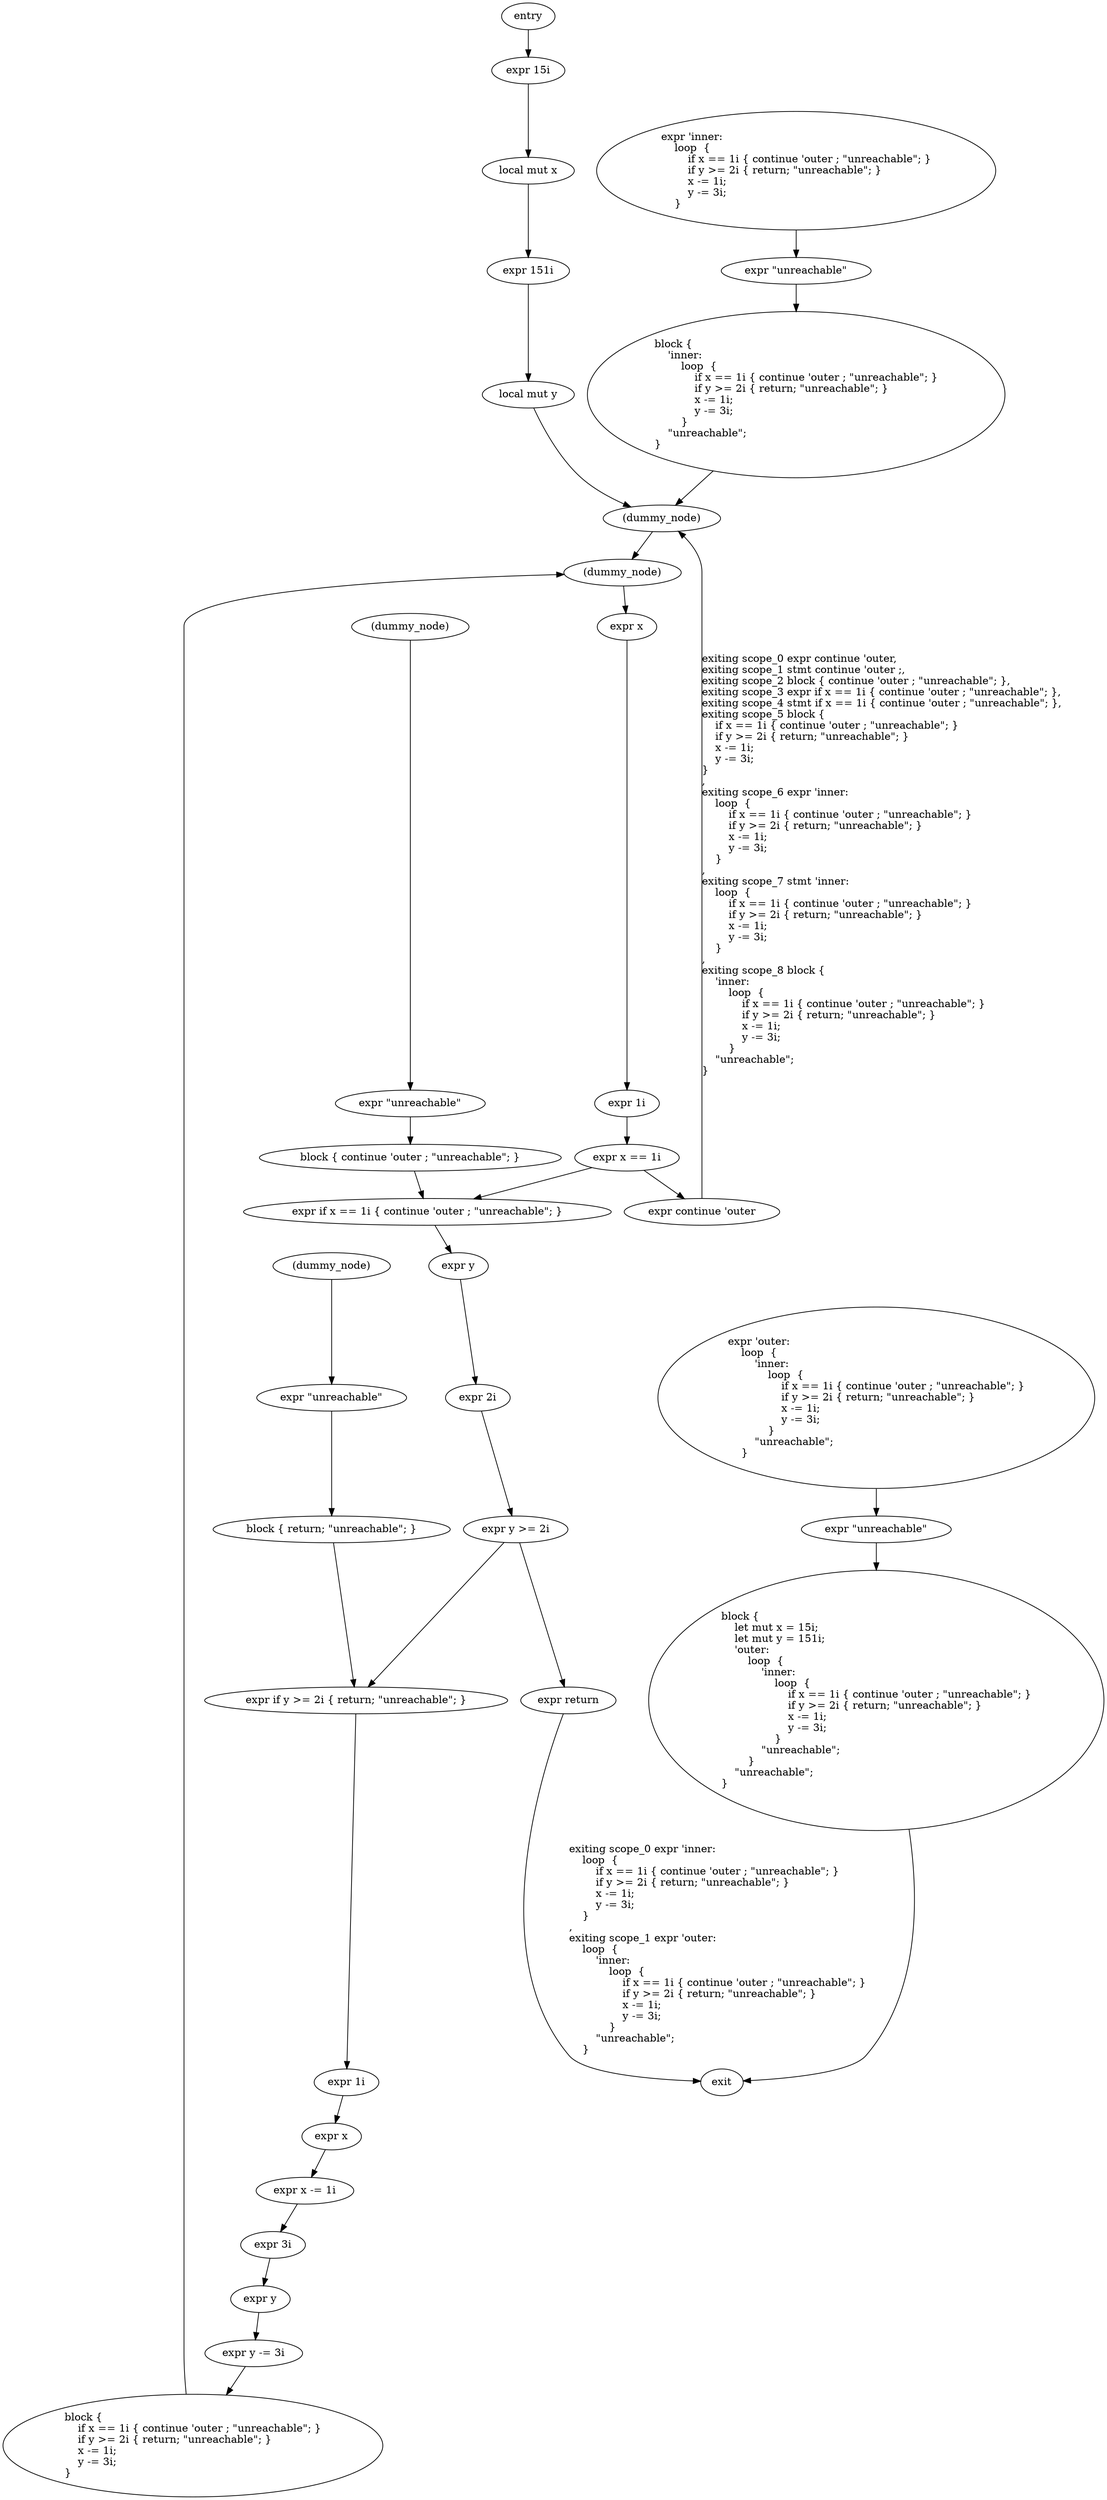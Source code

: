 digraph block {
    N0[label="entry"];
    N1[label="exit"];
    N2[label="expr 15i"];
    N3[label="local mut x"];
    N4[label="expr 151i"];
    N5[label="local mut y"];
    N6[label="(dummy_node)"];
    N7[label="expr \'outer:\l    loop  {\l        \'inner:\l            loop  {\l                if x == 1i { continue \'outer ; \"unreachable\"; }\l                if y >= 2i { return; \"unreachable\"; }\l                x -= 1i;\l                y -= 3i;\l            }\l        \"unreachable\";\l    }\l"];
    N8[label="(dummy_node)"];
    N9[label="expr \'inner:\l    loop  {\l        if x == 1i { continue \'outer ; \"unreachable\"; }\l        if y >= 2i { return; \"unreachable\"; }\l        x -= 1i;\l        y -= 3i;\l    }\l"];
    N10[label="expr x"];
    N11[label="expr 1i"];
    N12[label="expr x == 1i"];
    N13[label="expr continue \'outer"];
    N14[label="(dummy_node)"];
    N15[label="expr \"unreachable\""];
    N16[label="block { continue \'outer ; \"unreachable\"; }"];
    N17[label="expr if x == 1i { continue \'outer ; \"unreachable\"; }"];
    N18[label="expr y"];
    N19[label="expr 2i"];
    N20[label="expr y >= 2i"];
    N21[label="expr return"];
    N22[label="(dummy_node)"];
    N23[label="expr \"unreachable\""];
    N24[label="block { return; \"unreachable\"; }"];
    N25[label="expr if y >= 2i { return; \"unreachable\"; }"];
    N26[label="expr 1i"];
    N27[label="expr x"];
    N28[label="expr x -= 1i"];
    N29[label="expr 3i"];
    N30[label="expr y"];
    N31[label="expr y -= 3i"];
    N32[label="block {\l    if x == 1i { continue \'outer ; \"unreachable\"; }\l    if y >= 2i { return; \"unreachable\"; }\l    x -= 1i;\l    y -= 3i;\l}\l"];
    N33[label="expr \"unreachable\""];
    N34[label="block {\l    \'inner:\l        loop  {\l            if x == 1i { continue \'outer ; \"unreachable\"; }\l            if y >= 2i { return; \"unreachable\"; }\l            x -= 1i;\l            y -= 3i;\l        }\l    \"unreachable\";\l}\l"];
    N35[label="expr \"unreachable\""];
    N36[label="block {\l    let mut x = 15i;\l    let mut y = 151i;\l    \'outer:\l        loop  {\l            \'inner:\l                loop  {\l                    if x == 1i { continue \'outer ; \"unreachable\"; }\l                    if y >= 2i { return; \"unreachable\"; }\l                    x -= 1i;\l                    y -= 3i;\l                }\l            \"unreachable\";\l        }\l    \"unreachable\";\l}\l"];
    N0 -> N2;
    N2 -> N3;
    N3 -> N4;
    N4 -> N5;
    N5 -> N6;
    N6 -> N8;
    N8 -> N10;
    N10 -> N11;
    N11 -> N12;
    N12 -> N13;
    N13 -> N6[label="exiting scope_0 expr continue \'outer,\lexiting scope_1 stmt continue \'outer ;,\lexiting scope_2 block { continue \'outer ; \"unreachable\"; },\lexiting scope_3 expr if x == 1i { continue \'outer ; \"unreachable\"; },\lexiting scope_4 stmt if x == 1i { continue \'outer ; \"unreachable\"; },\lexiting scope_5 block {\l    if x == 1i { continue \'outer ; \"unreachable\"; }\l    if y >= 2i { return; \"unreachable\"; }\l    x -= 1i;\l    y -= 3i;\l}\l,\lexiting scope_6 expr \'inner:\l    loop  {\l        if x == 1i { continue \'outer ; \"unreachable\"; }\l        if y >= 2i { return; \"unreachable\"; }\l        x -= 1i;\l        y -= 3i;\l    }\l,\lexiting scope_7 stmt \'inner:\l    loop  {\l        if x == 1i { continue \'outer ; \"unreachable\"; }\l        if y >= 2i { return; \"unreachable\"; }\l        x -= 1i;\l        y -= 3i;\l    }\l,\lexiting scope_8 block {\l    \'inner:\l        loop  {\l            if x == 1i { continue \'outer ; \"unreachable\"; }\l            if y >= 2i { return; \"unreachable\"; }\l            x -= 1i;\l            y -= 3i;\l        }\l    \"unreachable\";\l}\l"];
    N14 -> N15;
    N15 -> N16;
    N12 -> N17;
    N16 -> N17;
    N17 -> N18;
    N18 -> N19;
    N19 -> N20;
    N20 -> N21;
    N21 -> N1[label="exiting scope_0 expr \'inner:\l    loop  {\l        if x == 1i { continue \'outer ; \"unreachable\"; }\l        if y >= 2i { return; \"unreachable\"; }\l        x -= 1i;\l        y -= 3i;\l    }\l,\lexiting scope_1 expr \'outer:\l    loop  {\l        \'inner:\l            loop  {\l                if x == 1i { continue \'outer ; \"unreachable\"; }\l                if y >= 2i { return; \"unreachable\"; }\l                x -= 1i;\l                y -= 3i;\l            }\l        \"unreachable\";\l    }\l"];
    N22 -> N23;
    N23 -> N24;
    N20 -> N25;
    N24 -> N25;
    N25 -> N26;
    N26 -> N27;
    N27 -> N28;
    N28 -> N29;
    N29 -> N30;
    N30 -> N31;
    N31 -> N32;
    N32 -> N8;
    N9 -> N33;
    N33 -> N34;
    N34 -> N6;
    N7 -> N35;
    N35 -> N36;
    N36 -> N1;
}
